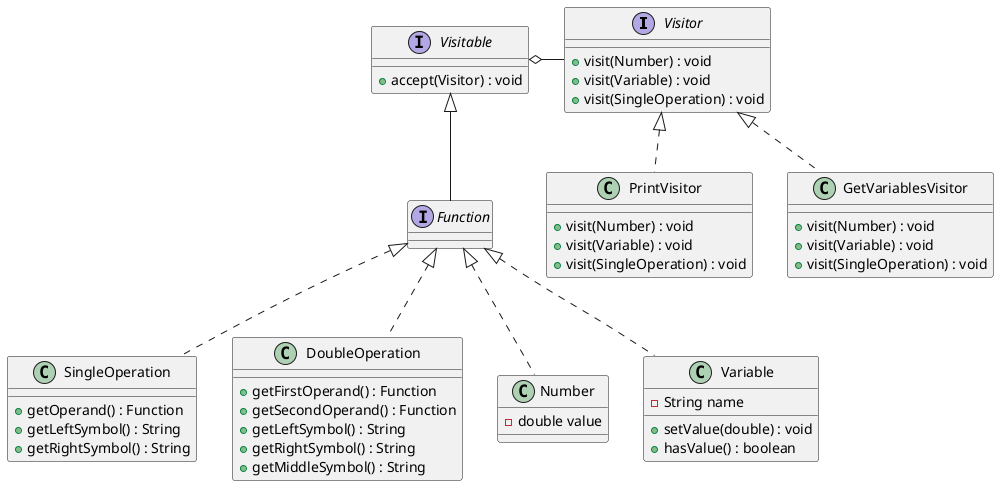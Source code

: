 @startuml
interface Visitor {
    + visit(Number) : void
    + visit(Variable) : void
    + visit(SingleOperation) : void
}

class PrintVisitor implements Visitor{
    + visit(Number) : void
    + visit(Variable) : void
    + visit(SingleOperation) : void
}

class GetVariablesVisitor implements Visitor{
    + visit(Number) : void
    + visit(Variable) : void
    + visit(SingleOperation) : void
}

Visitable o- Visitor

interface Visitable {
    + accept(Visitor) : void
}

interface Function extends Visitable{
}

class SingleOperation implements Function{
    + getOperand() : Function
    + getLeftSymbol() : String
    + getRightSymbol() : String
}

class DoubleOperation implements Function{
    + getFirstOperand() : Function
    + getSecondOperand() : Function
    + getLeftSymbol() : String
    + getRightSymbol() : String
    + getMiddleSymbol() : String
}


class Number implements Function{
    -double value
}

class Variable implements Function{
    - String name
    + setValue(double) : void
    + hasValue() : boolean
}

@enduml